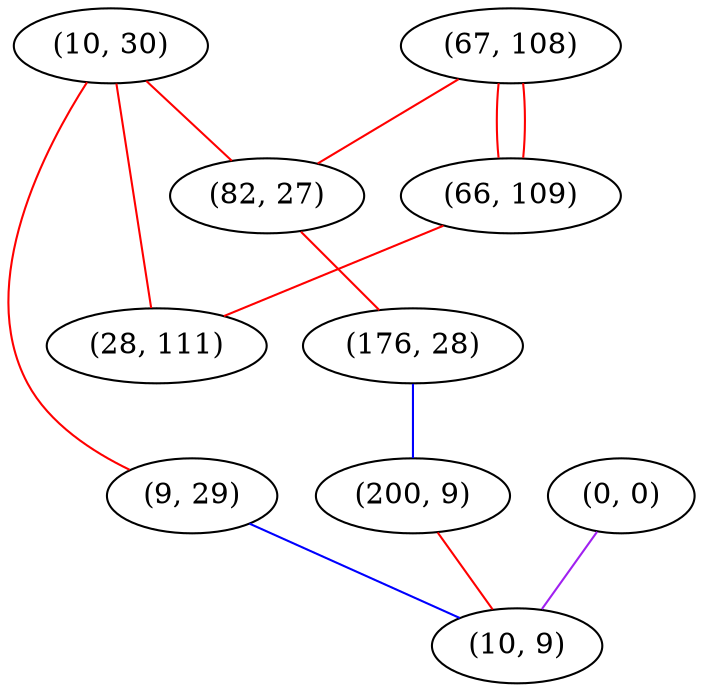graph "" {
"(10, 30)";
"(67, 108)";
"(82, 27)";
"(66, 109)";
"(176, 28)";
"(200, 9)";
"(9, 29)";
"(28, 111)";
"(0, 0)";
"(10, 9)";
"(10, 30)" -- "(9, 29)"  [color=red, key=0, weight=1];
"(10, 30)" -- "(28, 111)"  [color=red, key=0, weight=1];
"(10, 30)" -- "(82, 27)"  [color=red, key=0, weight=1];
"(67, 108)" -- "(66, 109)"  [color=red, key=0, weight=1];
"(67, 108)" -- "(66, 109)"  [color=red, key=1, weight=1];
"(67, 108)" -- "(82, 27)"  [color=red, key=0, weight=1];
"(82, 27)" -- "(176, 28)"  [color=red, key=0, weight=1];
"(66, 109)" -- "(28, 111)"  [color=red, key=0, weight=1];
"(176, 28)" -- "(200, 9)"  [color=blue, key=0, weight=3];
"(200, 9)" -- "(10, 9)"  [color=red, key=0, weight=1];
"(9, 29)" -- "(10, 9)"  [color=blue, key=0, weight=3];
"(0, 0)" -- "(10, 9)"  [color=purple, key=0, weight=4];
}
